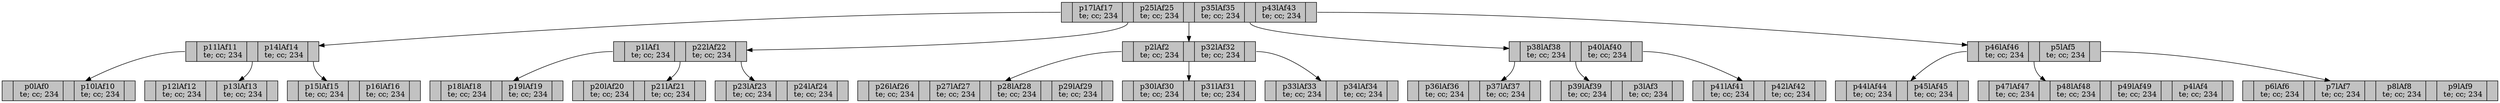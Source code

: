 digraph G { 
 graph [ dpi = 300 ];
 rankdir=TB;
node [shape = record, style=filled, fillcolor=gray76]; 
 "edd.proyecto2.ArbolB@6f99139d" [ label ="<C0>| p17lAf17 \n te; cc; 234 | <C1> | p25lAf25 \n te; cc; 234 | <C2> | p35lAf35 \n te; cc; 234 | <C3> | p43lAf43 \n te; cc; 234 | <C4>  "];
 "edd.proyecto2.ArbolB@6f99139d":C0 -> "edd.proyecto2.ArbolB@cc99463" 

 "edd.proyecto2.ArbolB@cc99463" [ label ="<C0>| p11lAf11 \n te; cc; 234 | <C1> | p14lAf14 \n te; cc; 234 | <C2>  "];
 "edd.proyecto2.ArbolB@cc99463":C0 -> "edd.proyecto2.ArbolB@5488f88e" 

 "edd.proyecto2.ArbolB@5488f88e" [ label ="<C0>| p0lAf0 \n te; cc; 234 | <C1> | p10lAf10 \n te; cc; 234 | <C2>  "];
 "edd.proyecto2.ArbolB@cc99463":C1 -> "edd.proyecto2.ArbolB@260da315" 

 "edd.proyecto2.ArbolB@260da315" [ label ="<C0>| p12lAf12 \n te; cc; 234 | <C1> | p13lAf13 \n te; cc; 234 | <C2>  "];
 "edd.proyecto2.ArbolB@cc99463":C2 -> "edd.proyecto2.ArbolB@12f49b2" 

 "edd.proyecto2.ArbolB@12f49b2" [ label ="<C0>| p15lAf15 \n te; cc; 234 | <C1> | p16lAf16 \n te; cc; 234 | <C2>  "];
 "edd.proyecto2.ArbolB@6f99139d":C1 -> "edd.proyecto2.ArbolB@4105bf78" 

 "edd.proyecto2.ArbolB@4105bf78" [ label ="<C0>| p1lAf1 \n te; cc; 234 | <C1> | p22lAf22 \n te; cc; 234 | <C2>  "];
 "edd.proyecto2.ArbolB@4105bf78":C0 -> "edd.proyecto2.ArbolB@52da635e" 

 "edd.proyecto2.ArbolB@52da635e" [ label ="<C0>| p18lAf18 \n te; cc; 234 | <C1> | p19lAf19 \n te; cc; 234 | <C2>  "];
 "edd.proyecto2.ArbolB@4105bf78":C1 -> "edd.proyecto2.ArbolB@1904771b" 

 "edd.proyecto2.ArbolB@1904771b" [ label ="<C0>| p20lAf20 \n te; cc; 234 | <C1> | p21lAf21 \n te; cc; 234 | <C2>  "];
 "edd.proyecto2.ArbolB@4105bf78":C2 -> "edd.proyecto2.ArbolB@629ddf50" 

 "edd.proyecto2.ArbolB@629ddf50" [ label ="<C0>| p23lAf23 \n te; cc; 234 | <C1> | p24lAf24 \n te; cc; 234 | <C2>  "];
 "edd.proyecto2.ArbolB@6f99139d":C2 -> "edd.proyecto2.ArbolB@e8f5204" 

 "edd.proyecto2.ArbolB@e8f5204" [ label ="<C0>| p2lAf2 \n te; cc; 234 | <C1> | p32lAf32 \n te; cc; 234 | <C2>  "];
 "edd.proyecto2.ArbolB@e8f5204":C0 -> "edd.proyecto2.ArbolB@fce1018" 

 "edd.proyecto2.ArbolB@fce1018" [ label ="<C0>| p26lAf26 \n te; cc; 234 | <C1> | p27lAf27 \n te; cc; 234 | <C2> | p28lAf28 \n te; cc; 234 | <C3> | p29lAf29 \n te; cc; 234 | <C4>  "];
 "edd.proyecto2.ArbolB@e8f5204":C1 -> "edd.proyecto2.ArbolB@35c80255" 

 "edd.proyecto2.ArbolB@35c80255" [ label ="<C0>| p30lAf30 \n te; cc; 234 | <C1> | p31lAf31 \n te; cc; 234 | <C2>  "];
 "edd.proyecto2.ArbolB@e8f5204":C2 -> "edd.proyecto2.ArbolB@39232ce3" 

 "edd.proyecto2.ArbolB@39232ce3" [ label ="<C0>| p33lAf33 \n te; cc; 234 | <C1> | p34lAf34 \n te; cc; 234 | <C2>  "];
 "edd.proyecto2.ArbolB@6f99139d":C3 -> "edd.proyecto2.ArbolB@4dc846b1" 

 "edd.proyecto2.ArbolB@4dc846b1" [ label ="<C0>| p38lAf38 \n te; cc; 234 | <C1> | p40lAf40 \n te; cc; 234 | <C2>  "];
 "edd.proyecto2.ArbolB@4dc846b1":C0 -> "edd.proyecto2.ArbolB@32f9c1c0" 

 "edd.proyecto2.ArbolB@32f9c1c0" [ label ="<C0>| p36lAf36 \n te; cc; 234 | <C1> | p37lAf37 \n te; cc; 234 | <C2>  "];
 "edd.proyecto2.ArbolB@4dc846b1":C1 -> "edd.proyecto2.ArbolB@47d6a760" 

 "edd.proyecto2.ArbolB@47d6a760" [ label ="<C0>| p39lAf39 \n te; cc; 234 | <C1> | p3lAf3 \n te; cc; 234 | <C2>  "];
 "edd.proyecto2.ArbolB@4dc846b1":C2 -> "edd.proyecto2.ArbolB@67b2df4d" 

 "edd.proyecto2.ArbolB@67b2df4d" [ label ="<C0>| p41lAf41 \n te; cc; 234 | <C1> | p42lAf42 \n te; cc; 234 | <C2>  "];
 "edd.proyecto2.ArbolB@6f99139d":C4 -> "edd.proyecto2.ArbolB@68c0e0c4" 

 "edd.proyecto2.ArbolB@68c0e0c4" [ label ="<C0>| p46lAf46 \n te; cc; 234 | <C1> | p5lAf5 \n te; cc; 234 | <C2>  "];
 "edd.proyecto2.ArbolB@68c0e0c4":C0 -> "edd.proyecto2.ArbolB@144bcbdd" 

 "edd.proyecto2.ArbolB@144bcbdd" [ label ="<C0>| p44lAf44 \n te; cc; 234 | <C1> | p45lAf45 \n te; cc; 234 | <C2>  "];
 "edd.proyecto2.ArbolB@68c0e0c4":C1 -> "edd.proyecto2.ArbolB@66549393" 

 "edd.proyecto2.ArbolB@66549393" [ label ="<C0>| p47lAf47 \n te; cc; 234 | <C1> | p48lAf48 \n te; cc; 234 | <C2> | p49lAf49 \n te; cc; 234 | <C3> | p4lAf4 \n te; cc; 234 | <C4>  "];
 "edd.proyecto2.ArbolB@68c0e0c4":C2 -> "edd.proyecto2.ArbolB@17ed60a3" 

 "edd.proyecto2.ArbolB@17ed60a3" [ label ="<C0>| p6lAf6 \n te; cc; 234 | <C1> | p7lAf7 \n te; cc; 234 | <C2> | p8lAf8 \n te; cc; 234 | <C3> | p9lAf9 \n te; cc; 234 | <C4>  "];}